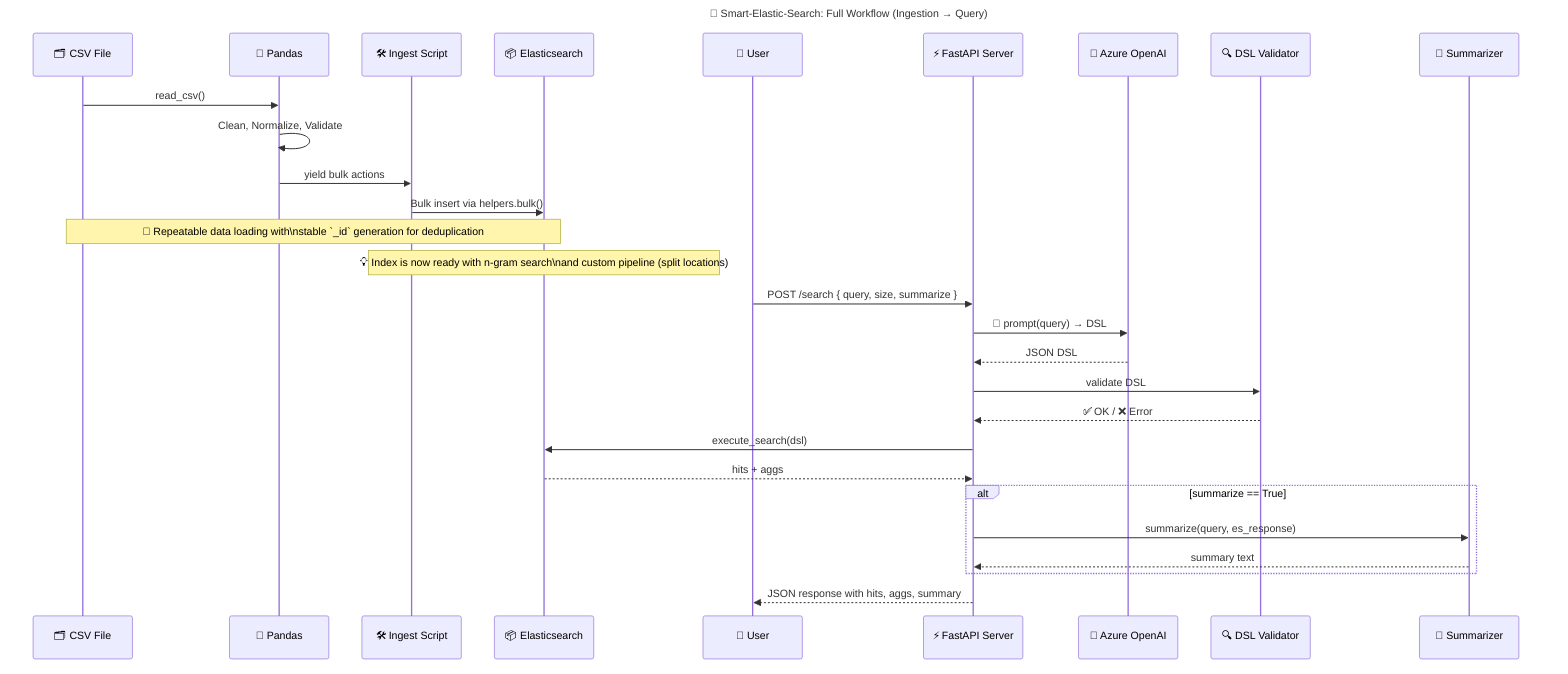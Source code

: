 sequenceDiagram
    %% Title
    title 🔄 Smart-Elastic-Search: Full Workflow (Ingestion → Query)

    %% Data Ingestion Pipeline
    participant CSV_File as 🗂️ CSV File
    participant Pandas as 🐼 Pandas
    participant BulkLoader as 🛠️ Ingest Script
    participant ES as 📦 Elasticsearch

    CSV_File->>Pandas: read_csv()
    Pandas->>Pandas: Clean, Normalize, Validate
    Pandas->>BulkLoader: yield bulk actions
    BulkLoader->>ES: Bulk insert via helpers.bulk()

    Note over CSV_File,ES: 🔁 Repeatable data loading with\nstable `_id` generation for deduplication

    %% Separator
    Note over ES,ES: 💡 Index is now ready with n-gram search\nand custom pipeline (split locations)

    %% Inference Pipeline
    participant User as 🧑 User
    participant FastAPI as ⚡ FastAPI Server
    participant LLM as 🧠 Azure OpenAI
    participant Validator as 🔍 DSL Validator
    participant ES as 📦 Elasticsearch
    participant Summarizer as 🧾 Summarizer

    User->>FastAPI: POST /search { query, size, summarize }
    FastAPI->>LLM: 🔁 prompt(query) → DSL
    LLM-->>FastAPI: JSON DSL
    FastAPI->>Validator: validate DSL
    Validator-->>FastAPI: ✅ OK / ❌ Error
    FastAPI->>ES: execute_search(dsl)
    ES-->>FastAPI: hits + aggs
    alt summarize == True
        FastAPI->>Summarizer: summarize(query, es_response)
        Summarizer-->>FastAPI: summary text
    end
    FastAPI-->>User: JSON response with hits, aggs, summary